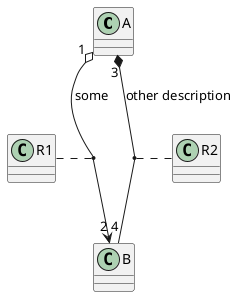 {
  "sha1": "awkht72bas1o9c49yeoz3mlx43afsls",
  "insertion": {
    "when": "2024-05-30T20:48:21.974Z",
    "user": "plantuml@gmail.com"
  }
}
@startuml

A "1" o--> "2" B : some
(A,B) . R1
A "3" *-- "4" B : other description
(A,B) . R2

@enduml
